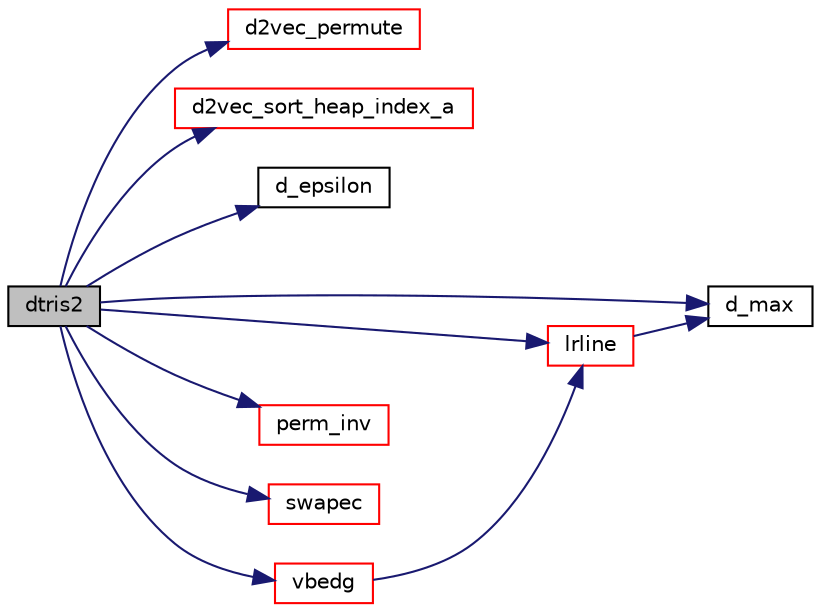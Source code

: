 digraph "dtris2"
{
  bgcolor="transparent";
  edge [fontname="Helvetica",fontsize="10",labelfontname="Helvetica",labelfontsize="10"];
  node [fontname="Helvetica",fontsize="10",shape=record];
  rankdir="LR";
  Node1 [label="dtris2",height=0.2,width=0.4,color="black", fillcolor="grey75", style="filled", fontcolor="black"];
  Node1 -> Node2 [color="midnightblue",fontsize="10",style="solid",fontname="Helvetica"];
  Node2 [label="d2vec_permute",height=0.2,width=0.4,color="red",URL="$a07623.html#a0343d6fbd394820f7d30dc7464b3d380"];
  Node1 -> Node3 [color="midnightblue",fontsize="10",style="solid",fontname="Helvetica"];
  Node3 [label="d2vec_sort_heap_index_a",height=0.2,width=0.4,color="red",URL="$a07623.html#a6fe1806ad5b6d3cdcd31671cc2e50c87"];
  Node1 -> Node4 [color="midnightblue",fontsize="10",style="solid",fontname="Helvetica"];
  Node4 [label="d_epsilon",height=0.2,width=0.4,color="black",URL="$a07623.html#a41ec7b789a6f1740c0c8b872ab12cb94"];
  Node1 -> Node5 [color="midnightblue",fontsize="10",style="solid",fontname="Helvetica"];
  Node5 [label="d_max",height=0.2,width=0.4,color="black",URL="$a07623.html#a98e74fb1d7ddf3aa0cdddde942c8d100"];
  Node1 -> Node6 [color="midnightblue",fontsize="10",style="solid",fontname="Helvetica"];
  Node6 [label="lrline",height=0.2,width=0.4,color="red",URL="$a07623.html#ab089c6ce005a07cf28484567c3bf0d83"];
  Node6 -> Node5 [color="midnightblue",fontsize="10",style="solid",fontname="Helvetica"];
  Node1 -> Node7 [color="midnightblue",fontsize="10",style="solid",fontname="Helvetica"];
  Node7 [label="perm_inv",height=0.2,width=0.4,color="red",URL="$a07623.html#af9e77420483260d04798bc61222ba997"];
  Node1 -> Node8 [color="midnightblue",fontsize="10",style="solid",fontname="Helvetica"];
  Node8 [label="swapec",height=0.2,width=0.4,color="red",URL="$a07623.html#a6cf7a645ad1fd50b22c3bc5b434ffc1e"];
  Node1 -> Node9 [color="midnightblue",fontsize="10",style="solid",fontname="Helvetica"];
  Node9 [label="vbedg",height=0.2,width=0.4,color="red",URL="$a07623.html#a3c97556e52c1278bd485592c084ca6b3"];
  Node9 -> Node6 [color="midnightblue",fontsize="10",style="solid",fontname="Helvetica"];
}
